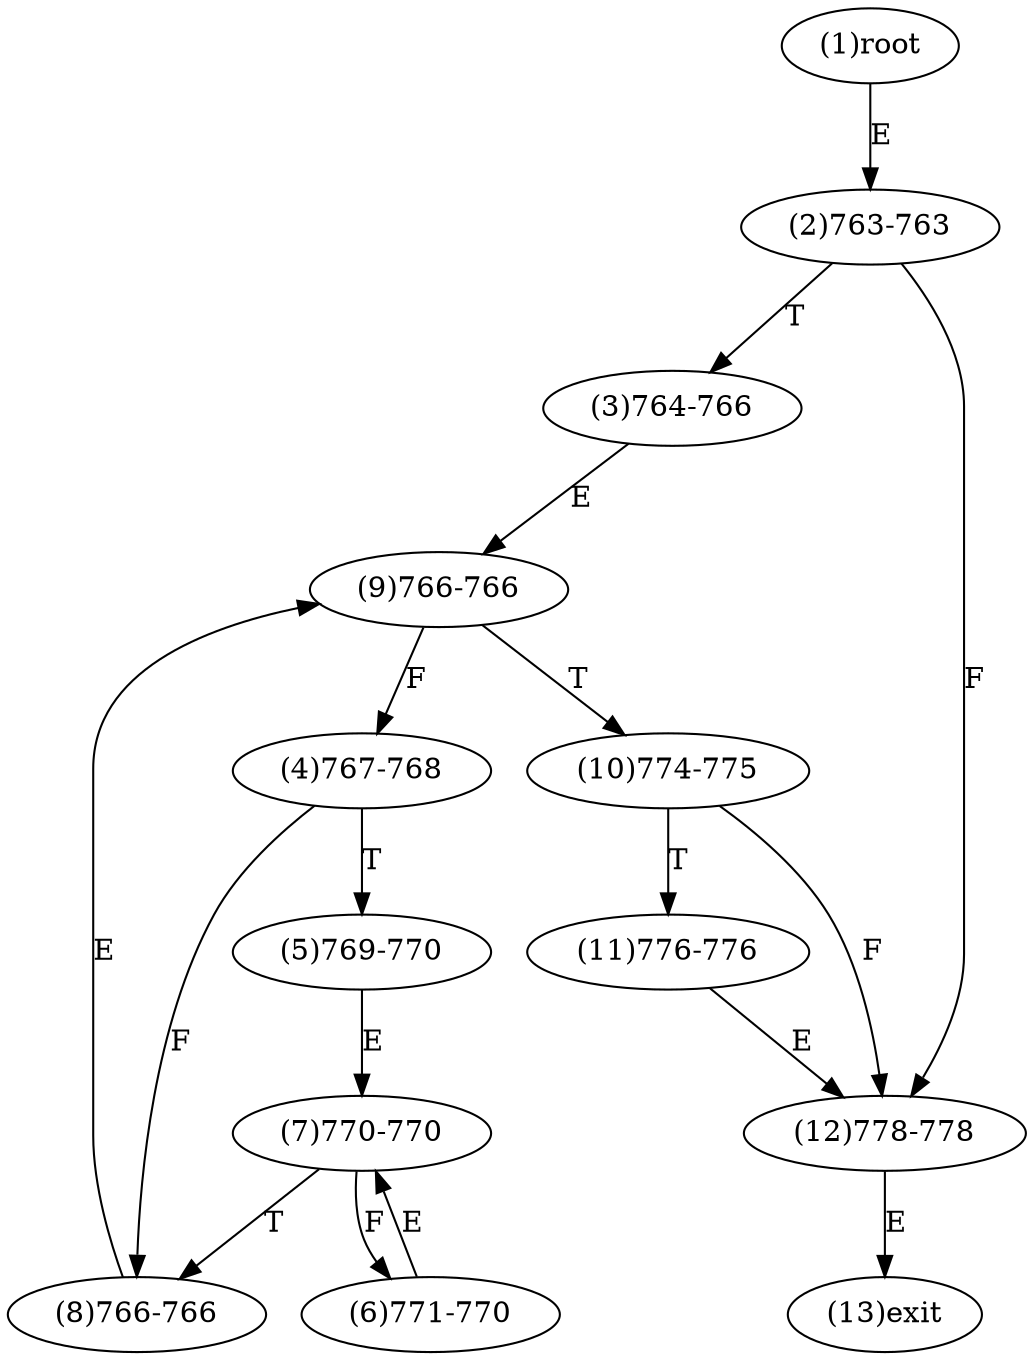 digraph "" { 
1[ label="(1)root"];
2[ label="(2)763-763"];
3[ label="(3)764-766"];
4[ label="(4)767-768"];
5[ label="(5)769-770"];
6[ label="(6)771-770"];
7[ label="(7)770-770"];
8[ label="(8)766-766"];
9[ label="(9)766-766"];
10[ label="(10)774-775"];
11[ label="(11)776-776"];
12[ label="(12)778-778"];
13[ label="(13)exit"];
1->2[ label="E"];
2->12[ label="F"];
2->3[ label="T"];
3->9[ label="E"];
4->8[ label="F"];
4->5[ label="T"];
5->7[ label="E"];
6->7[ label="E"];
7->6[ label="F"];
7->8[ label="T"];
8->9[ label="E"];
9->4[ label="F"];
9->10[ label="T"];
10->12[ label="F"];
10->11[ label="T"];
11->12[ label="E"];
12->13[ label="E"];
}